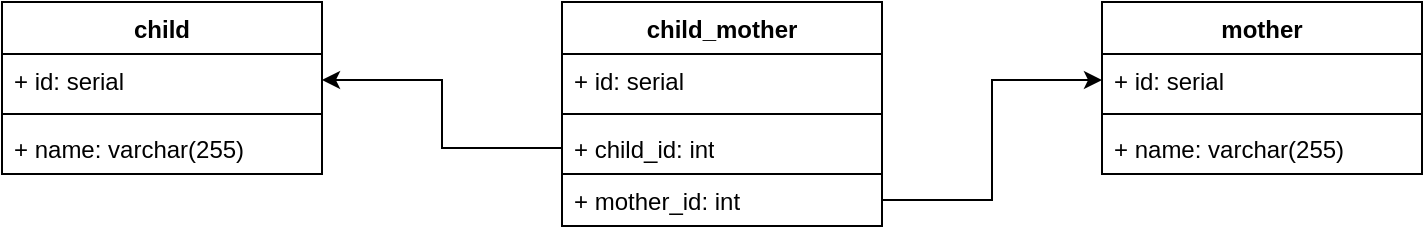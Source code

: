 <mxfile version="21.6.1" type="device">
  <diagram name="Страница 1" id="F2aTHZBGy-s0BZhkbJoH">
    <mxGraphModel dx="1050" dy="567" grid="1" gridSize="10" guides="1" tooltips="1" connect="1" arrows="1" fold="1" page="1" pageScale="1" pageWidth="827" pageHeight="1169" math="0" shadow="0">
      <root>
        <mxCell id="0" />
        <mxCell id="1" parent="0" />
        <mxCell id="Z6NkkT-n7eIS6yNej204-1" value="child_mother" style="swimlane;fontStyle=1;align=center;verticalAlign=top;childLayout=stackLayout;horizontal=1;startSize=26;horizontalStack=0;resizeParent=1;resizeParentMax=0;resizeLast=0;collapsible=1;marginBottom=0;whiteSpace=wrap;html=1;" vertex="1" parent="1">
          <mxGeometry x="340" y="180" width="160" height="112" as="geometry" />
        </mxCell>
        <mxCell id="Z6NkkT-n7eIS6yNej204-2" value="+ id: serial" style="text;strokeColor=none;fillColor=none;align=left;verticalAlign=top;spacingLeft=4;spacingRight=4;overflow=hidden;rotatable=0;points=[[0,0.5],[1,0.5]];portConstraint=eastwest;whiteSpace=wrap;html=1;" vertex="1" parent="Z6NkkT-n7eIS6yNej204-1">
          <mxGeometry y="26" width="160" height="26" as="geometry" />
        </mxCell>
        <mxCell id="Z6NkkT-n7eIS6yNej204-3" value="" style="line;strokeWidth=1;fillColor=none;align=left;verticalAlign=middle;spacingTop=-1;spacingLeft=3;spacingRight=3;rotatable=0;labelPosition=right;points=[];portConstraint=eastwest;strokeColor=inherit;" vertex="1" parent="Z6NkkT-n7eIS6yNej204-1">
          <mxGeometry y="52" width="160" height="8" as="geometry" />
        </mxCell>
        <mxCell id="Z6NkkT-n7eIS6yNej204-4" value="+ child_id: int" style="text;strokeColor=none;fillColor=none;align=left;verticalAlign=top;spacingLeft=4;spacingRight=4;overflow=hidden;rotatable=0;points=[[0,0.5],[1,0.5]];portConstraint=eastwest;whiteSpace=wrap;html=1;" vertex="1" parent="Z6NkkT-n7eIS6yNej204-1">
          <mxGeometry y="60" width="160" height="26" as="geometry" />
        </mxCell>
        <mxCell id="Z6NkkT-n7eIS6yNej204-13" value="+&amp;nbsp;mother_id: int" style="text;strokeColor=default;fillColor=none;align=left;verticalAlign=top;spacingLeft=4;spacingRight=4;overflow=hidden;rotatable=0;points=[[0,0.5],[1,0.5]];portConstraint=eastwest;whiteSpace=wrap;html=1;" vertex="1" parent="Z6NkkT-n7eIS6yNej204-1">
          <mxGeometry y="86" width="160" height="26" as="geometry" />
        </mxCell>
        <mxCell id="Z6NkkT-n7eIS6yNej204-5" value="child" style="swimlane;fontStyle=1;align=center;verticalAlign=top;childLayout=stackLayout;horizontal=1;startSize=26;horizontalStack=0;resizeParent=1;resizeParentMax=0;resizeLast=0;collapsible=1;marginBottom=0;whiteSpace=wrap;html=1;" vertex="1" parent="1">
          <mxGeometry x="60" y="180" width="160" height="86" as="geometry" />
        </mxCell>
        <mxCell id="Z6NkkT-n7eIS6yNej204-6" value="+ id: serial" style="text;strokeColor=none;fillColor=none;align=left;verticalAlign=top;spacingLeft=4;spacingRight=4;overflow=hidden;rotatable=0;points=[[0,0.5],[1,0.5]];portConstraint=eastwest;whiteSpace=wrap;html=1;" vertex="1" parent="Z6NkkT-n7eIS6yNej204-5">
          <mxGeometry y="26" width="160" height="26" as="geometry" />
        </mxCell>
        <mxCell id="Z6NkkT-n7eIS6yNej204-7" value="" style="line;strokeWidth=1;fillColor=none;align=left;verticalAlign=middle;spacingTop=-1;spacingLeft=3;spacingRight=3;rotatable=0;labelPosition=right;points=[];portConstraint=eastwest;strokeColor=inherit;" vertex="1" parent="Z6NkkT-n7eIS6yNej204-5">
          <mxGeometry y="52" width="160" height="8" as="geometry" />
        </mxCell>
        <mxCell id="Z6NkkT-n7eIS6yNej204-8" value="+ name: varchar(255)" style="text;strokeColor=none;fillColor=none;align=left;verticalAlign=top;spacingLeft=4;spacingRight=4;overflow=hidden;rotatable=0;points=[[0,0.5],[1,0.5]];portConstraint=eastwest;whiteSpace=wrap;html=1;" vertex="1" parent="Z6NkkT-n7eIS6yNej204-5">
          <mxGeometry y="60" width="160" height="26" as="geometry" />
        </mxCell>
        <mxCell id="Z6NkkT-n7eIS6yNej204-9" value="mother" style="swimlane;fontStyle=1;align=center;verticalAlign=top;childLayout=stackLayout;horizontal=1;startSize=26;horizontalStack=0;resizeParent=1;resizeParentMax=0;resizeLast=0;collapsible=1;marginBottom=0;whiteSpace=wrap;html=1;" vertex="1" parent="1">
          <mxGeometry x="610" y="180" width="160" height="86" as="geometry" />
        </mxCell>
        <mxCell id="Z6NkkT-n7eIS6yNej204-10" value="+ id: serial" style="text;strokeColor=none;fillColor=none;align=left;verticalAlign=top;spacingLeft=4;spacingRight=4;overflow=hidden;rotatable=0;points=[[0,0.5],[1,0.5]];portConstraint=eastwest;whiteSpace=wrap;html=1;" vertex="1" parent="Z6NkkT-n7eIS6yNej204-9">
          <mxGeometry y="26" width="160" height="26" as="geometry" />
        </mxCell>
        <mxCell id="Z6NkkT-n7eIS6yNej204-11" value="" style="line;strokeWidth=1;fillColor=none;align=left;verticalAlign=middle;spacingTop=-1;spacingLeft=3;spacingRight=3;rotatable=0;labelPosition=right;points=[];portConstraint=eastwest;strokeColor=inherit;" vertex="1" parent="Z6NkkT-n7eIS6yNej204-9">
          <mxGeometry y="52" width="160" height="8" as="geometry" />
        </mxCell>
        <mxCell id="Z6NkkT-n7eIS6yNej204-12" value="+ name: varchar(255)" style="text;strokeColor=none;fillColor=none;align=left;verticalAlign=top;spacingLeft=4;spacingRight=4;overflow=hidden;rotatable=0;points=[[0,0.5],[1,0.5]];portConstraint=eastwest;whiteSpace=wrap;html=1;" vertex="1" parent="Z6NkkT-n7eIS6yNej204-9">
          <mxGeometry y="60" width="160" height="26" as="geometry" />
        </mxCell>
        <mxCell id="Z6NkkT-n7eIS6yNej204-14" style="edgeStyle=orthogonalEdgeStyle;rounded=0;orthogonalLoop=1;jettySize=auto;html=1;exitX=0;exitY=0.5;exitDx=0;exitDy=0;entryX=1;entryY=0.5;entryDx=0;entryDy=0;" edge="1" parent="1" source="Z6NkkT-n7eIS6yNej204-4" target="Z6NkkT-n7eIS6yNej204-6">
          <mxGeometry relative="1" as="geometry" />
        </mxCell>
        <mxCell id="Z6NkkT-n7eIS6yNej204-15" style="edgeStyle=orthogonalEdgeStyle;rounded=0;orthogonalLoop=1;jettySize=auto;html=1;exitX=1;exitY=0.5;exitDx=0;exitDy=0;entryX=0;entryY=0.5;entryDx=0;entryDy=0;" edge="1" parent="1" source="Z6NkkT-n7eIS6yNej204-13" target="Z6NkkT-n7eIS6yNej204-10">
          <mxGeometry relative="1" as="geometry" />
        </mxCell>
      </root>
    </mxGraphModel>
  </diagram>
</mxfile>
